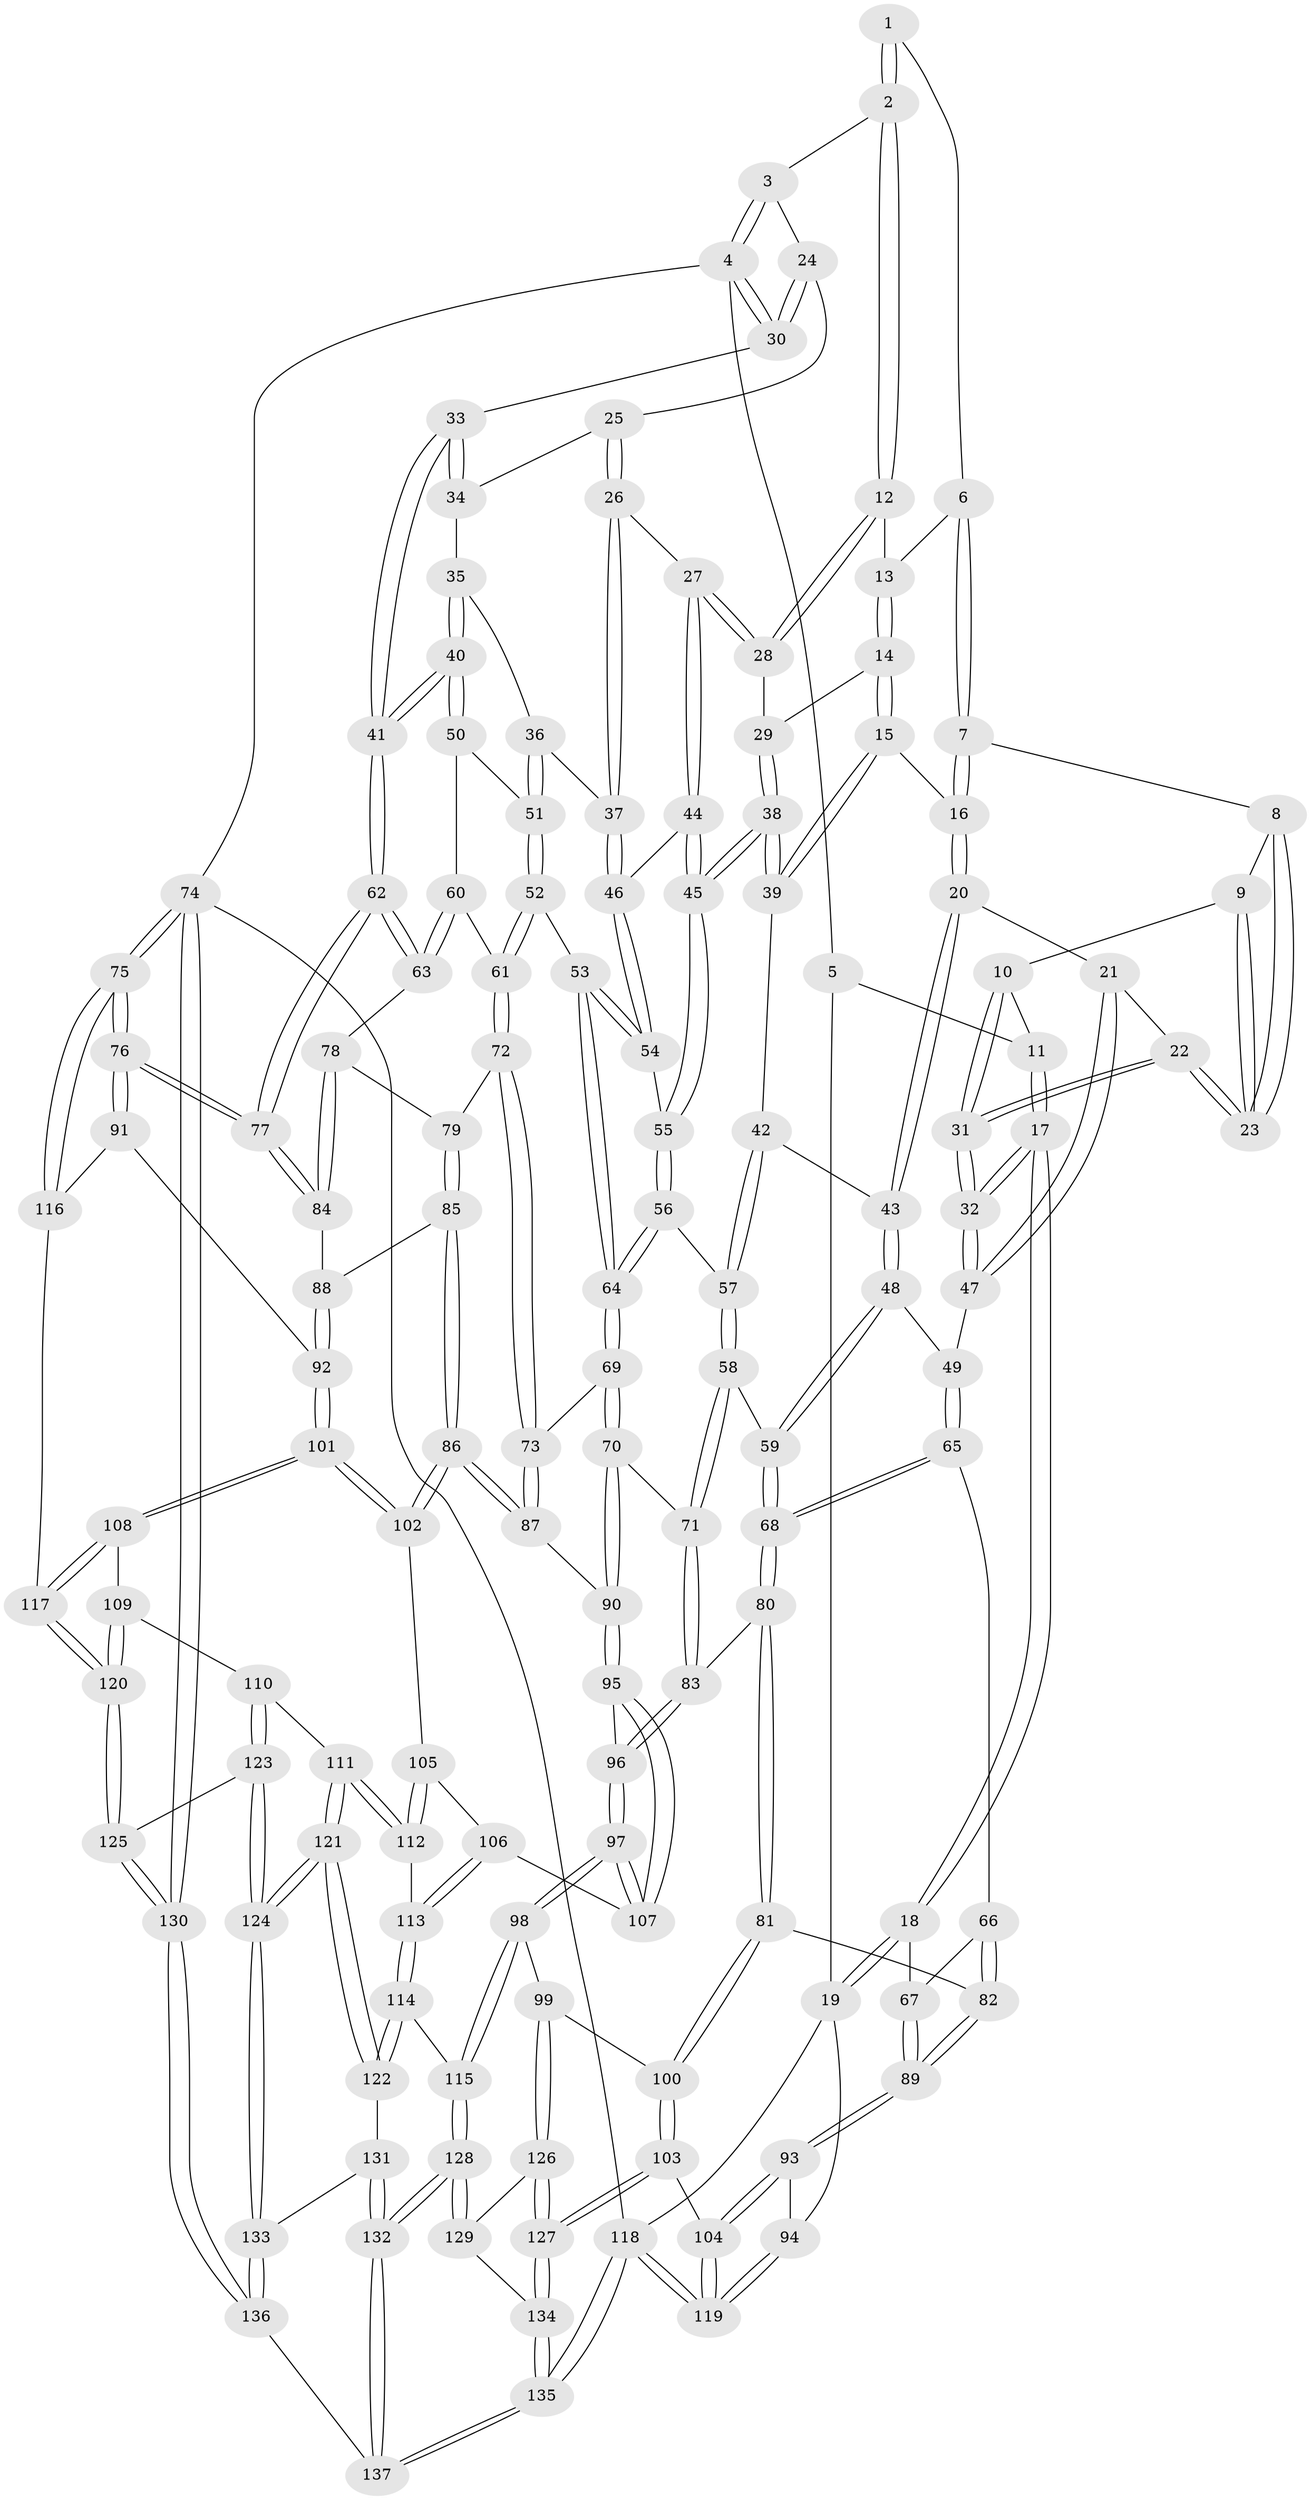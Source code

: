 // coarse degree distribution, {4: 0.14634146341463414, 3: 0.34146341463414637, 6: 0.12195121951219512, 8: 0.024390243902439025, 5: 0.12195121951219512, 2: 0.12195121951219512, 9: 0.04878048780487805, 1: 0.024390243902439025, 7: 0.04878048780487805}
// Generated by graph-tools (version 1.1) at 2025/06/03/04/25 22:06:52]
// undirected, 137 vertices, 339 edges
graph export_dot {
graph [start="1"]
  node [color=gray90,style=filled];
  1 [pos="+0.441314096641701+0"];
  2 [pos="+0.6412132915183373+0"];
  3 [pos="+0.8230298051831166+0"];
  4 [pos="+1+0"];
  5 [pos="+0.11533214323315773+0"];
  6 [pos="+0.40205507961833353+0.0015504262422587017"];
  7 [pos="+0.39396167429874307+0.02221500997549396"];
  8 [pos="+0.3629891147500641+0.036436144657158304"];
  9 [pos="+0.17962407760314317+0"];
  10 [pos="+0.1724114077961771+0"];
  11 [pos="+0.12206685591543913+0"];
  12 [pos="+0.6380266609988918+0"];
  13 [pos="+0.46190027354730695+0.034833589831499076"];
  14 [pos="+0.46653703746603264+0.11442628642874558"];
  15 [pos="+0.45870656355029094+0.11641710704413433"];
  16 [pos="+0.44183864432146425+0.1199584705559563"];
  17 [pos="+0+0.32169424724291684"];
  18 [pos="+0+0.3462476880944173"];
  19 [pos="+0+0.35032092937327797"];
  20 [pos="+0.36077778199370963+0.19115198750588908"];
  21 [pos="+0.31828850823065613+0.1765939836671758"];
  22 [pos="+0.3177643055511043+0.17617764473866085"];
  23 [pos="+0.3069324280569532+0.1369092329376919"];
  24 [pos="+0.82902975402291+0.07075432682110791"];
  25 [pos="+0.7952925544565417+0.11059339032690765"];
  26 [pos="+0.7600058481661972+0.12009930821941638"];
  27 [pos="+0.6582632638201057+0.06798926940305389"];
  28 [pos="+0.6423004429875825+0.04020998095176496"];
  29 [pos="+0.506196925802041+0.11288117110186535"];
  30 [pos="+1+0"];
  31 [pos="+0.07729246922882155+0.20712139281174585"];
  32 [pos="+0+0.30833247364512345"];
  33 [pos="+1+0.04315182250262104"];
  34 [pos="+0.8175189941276365+0.1175236148623519"];
  35 [pos="+0.8743976970963426+0.16370834658430483"];
  36 [pos="+0.8003712623333324+0.2624514845136643"];
  37 [pos="+0.7990737396115433+0.2623034082286153"];
  38 [pos="+0.5349968997279889+0.28798022739872003"];
  39 [pos="+0.5106354130237939+0.28794465463536356"];
  40 [pos="+1+0.1936827423935978"];
  41 [pos="+1+0.16001278862628507"];
  42 [pos="+0.4404451889270678+0.29001936572931575"];
  43 [pos="+0.41832471768887886+0.2897106845372931"];
  44 [pos="+0.6303795583432522+0.20693970108566592"];
  45 [pos="+0.5802822722959998+0.3026285315821234"];
  46 [pos="+0.7987121494205941+0.2625691143724046"];
  47 [pos="+0.24536578672651488+0.31772109332773313"];
  48 [pos="+0.36940747856825684+0.37543754662318807"];
  49 [pos="+0.3170102062425806+0.37960289722647367"];
  50 [pos="+0.9891983698954494+0.2841942748871719"];
  51 [pos="+0.9142604949266543+0.2964400799727325"];
  52 [pos="+0.8347342004054568+0.4364851770049543"];
  53 [pos="+0.7563803155064173+0.38150755212310516"];
  54 [pos="+0.7840323965698813+0.2801137836888655"];
  55 [pos="+0.5835739613995702+0.30799029256786736"];
  56 [pos="+0.5875598693474295+0.32302855155928406"];
  57 [pos="+0.5007267844922528+0.44425007478734213"];
  58 [pos="+0.48468762998830234+0.4708052749180804"];
  59 [pos="+0.3806983138851743+0.39866120263148314"];
  60 [pos="+0.9572448455620398+0.37335313867570075"];
  61 [pos="+0.8421021403340896+0.45998407495737886"];
  62 [pos="+1+0.4176359704302293"];
  63 [pos="+0.9267194612486914+0.4811680911439243"];
  64 [pos="+0.6604453590158991+0.4182102608190391"];
  65 [pos="+0.23034193985340226+0.4640037451753655"];
  66 [pos="+0.22956440404998216+0.46414567564271986"];
  67 [pos="+0.0560063998840078+0.4254620176807146"];
  68 [pos="+0.3445775641794205+0.5485593069323974"];
  69 [pos="+0.6555707765047034+0.5101958737533436"];
  70 [pos="+0.6326879099647532+0.5263373080257083"];
  71 [pos="+0.5112062913750964+0.5568573591662094"];
  72 [pos="+0.8444326984257283+0.4688984492657677"];
  73 [pos="+0.6782254492726717+0.5195506052011045"];
  74 [pos="+1+1"];
  75 [pos="+1+1"];
  76 [pos="+1+0.6963431735014438"];
  77 [pos="+1+0.5746512330227198"];
  78 [pos="+0.9149034392555372+0.4904985717230998"];
  79 [pos="+0.8557567408261065+0.48140845279547345"];
  80 [pos="+0.3508926941616571+0.5652891638417208"];
  81 [pos="+0.29406726605208416+0.6381469770363841"];
  82 [pos="+0.22098940459278374+0.6397304267408381"];
  83 [pos="+0.49621566915184384+0.5777144843185037"];
  84 [pos="+0.945144090380512+0.548603460572807"];
  85 [pos="+0.8112082521432809+0.6239799737962348"];
  86 [pos="+0.798309939414708+0.6405089328226153"];
  87 [pos="+0.7942593580345486+0.6376250265092658"];
  88 [pos="+0.9338620312566667+0.5863858696264674"];
  89 [pos="+0.19761955069122275+0.6484515732595693"];
  90 [pos="+0.6500619205817129+0.6433175184033686"];
  91 [pos="+1+0.7048183974536115"];
  92 [pos="+0.9923867249417866+0.7028087959053692"];
  93 [pos="+0.14134615795596214+0.7153730515488147"];
  94 [pos="+0+0.5713312008596431"];
  95 [pos="+0.6342063534994005+0.6928070308076945"];
  96 [pos="+0.4984125655463245+0.6103534378701254"];
  97 [pos="+0.4583185960578964+0.76111993021315"];
  98 [pos="+0.44288818371876226+0.7877358874668655"];
  99 [pos="+0.4204765629958088+0.7889887050593029"];
  100 [pos="+0.3820435043499324+0.7749077750837229"];
  101 [pos="+0.8716989728311727+0.7264393667544861"];
  102 [pos="+0.8016681931365947+0.6647232255324387"];
  103 [pos="+0.1618912542797263+0.8443047752205605"];
  104 [pos="+0.15437118532282898+0.8412343930031805"];
  105 [pos="+0.7917054499725353+0.6726822628520205"];
  106 [pos="+0.6606832466372942+0.7335671735155461"];
  107 [pos="+0.640545791366386+0.7135975951694947"];
  108 [pos="+0.8588460542947612+0.8062162901029962"];
  109 [pos="+0.8433822851754422+0.8178185607343356"];
  110 [pos="+0.7664403080225367+0.8493523320894975"];
  111 [pos="+0.7431854945061206+0.842811818004549"];
  112 [pos="+0.7332372253691616+0.8355413575185077"];
  113 [pos="+0.6625666430578913+0.8132568056236684"];
  114 [pos="+0.5913657108790771+0.8667127639553963"];
  115 [pos="+0.47108999630932846+0.8177842662885427"];
  116 [pos="+0.9460064943846339+0.8692474873585615"];
  117 [pos="+0.9195547704688212+0.8586557117847874"];
  118 [pos="+0+1"];
  119 [pos="+0+1"];
  120 [pos="+0.8501846133922931+0.9394056168795804"];
  121 [pos="+0.6953223660254748+0.9574852408652961"];
  122 [pos="+0.5926295139581432+0.8722357584834539"];
  123 [pos="+0.7885409799497362+0.9190786218396007"];
  124 [pos="+0.707377529571504+0.9859554129614194"];
  125 [pos="+0.8442369000288226+0.9563714017196353"];
  126 [pos="+0.35939510798832264+0.9031289848109727"];
  127 [pos="+0.22270069273568052+0.9235330260521669"];
  128 [pos="+0.452739041745118+1"];
  129 [pos="+0.36570254974993804+0.9535451507550946"];
  130 [pos="+1+1"];
  131 [pos="+0.5873095015869816+0.8984412063212458"];
  132 [pos="+0.4781604954989945+1"];
  133 [pos="+0.7042424564752795+1"];
  134 [pos="+0.24508142056001703+0.9922519390293938"];
  135 [pos="+0.25465699558336347+1"];
  136 [pos="+0.7109998512691525+1"];
  137 [pos="+0.48156980673085054+1"];
  1 -- 2;
  1 -- 2;
  1 -- 6;
  2 -- 3;
  2 -- 12;
  2 -- 12;
  3 -- 4;
  3 -- 4;
  3 -- 24;
  4 -- 5;
  4 -- 30;
  4 -- 30;
  4 -- 74;
  5 -- 11;
  5 -- 19;
  6 -- 7;
  6 -- 7;
  6 -- 13;
  7 -- 8;
  7 -- 16;
  7 -- 16;
  8 -- 9;
  8 -- 23;
  8 -- 23;
  9 -- 10;
  9 -- 23;
  9 -- 23;
  10 -- 11;
  10 -- 31;
  10 -- 31;
  11 -- 17;
  11 -- 17;
  12 -- 13;
  12 -- 28;
  12 -- 28;
  13 -- 14;
  13 -- 14;
  14 -- 15;
  14 -- 15;
  14 -- 29;
  15 -- 16;
  15 -- 39;
  15 -- 39;
  16 -- 20;
  16 -- 20;
  17 -- 18;
  17 -- 18;
  17 -- 32;
  17 -- 32;
  18 -- 19;
  18 -- 19;
  18 -- 67;
  19 -- 94;
  19 -- 118;
  20 -- 21;
  20 -- 43;
  20 -- 43;
  21 -- 22;
  21 -- 47;
  21 -- 47;
  22 -- 23;
  22 -- 23;
  22 -- 31;
  22 -- 31;
  24 -- 25;
  24 -- 30;
  24 -- 30;
  25 -- 26;
  25 -- 26;
  25 -- 34;
  26 -- 27;
  26 -- 37;
  26 -- 37;
  27 -- 28;
  27 -- 28;
  27 -- 44;
  27 -- 44;
  28 -- 29;
  29 -- 38;
  29 -- 38;
  30 -- 33;
  31 -- 32;
  31 -- 32;
  32 -- 47;
  32 -- 47;
  33 -- 34;
  33 -- 34;
  33 -- 41;
  33 -- 41;
  34 -- 35;
  35 -- 36;
  35 -- 40;
  35 -- 40;
  36 -- 37;
  36 -- 51;
  36 -- 51;
  37 -- 46;
  37 -- 46;
  38 -- 39;
  38 -- 39;
  38 -- 45;
  38 -- 45;
  39 -- 42;
  40 -- 41;
  40 -- 41;
  40 -- 50;
  40 -- 50;
  41 -- 62;
  41 -- 62;
  42 -- 43;
  42 -- 57;
  42 -- 57;
  43 -- 48;
  43 -- 48;
  44 -- 45;
  44 -- 45;
  44 -- 46;
  45 -- 55;
  45 -- 55;
  46 -- 54;
  46 -- 54;
  47 -- 49;
  48 -- 49;
  48 -- 59;
  48 -- 59;
  49 -- 65;
  49 -- 65;
  50 -- 51;
  50 -- 60;
  51 -- 52;
  51 -- 52;
  52 -- 53;
  52 -- 61;
  52 -- 61;
  53 -- 54;
  53 -- 54;
  53 -- 64;
  53 -- 64;
  54 -- 55;
  55 -- 56;
  55 -- 56;
  56 -- 57;
  56 -- 64;
  56 -- 64;
  57 -- 58;
  57 -- 58;
  58 -- 59;
  58 -- 71;
  58 -- 71;
  59 -- 68;
  59 -- 68;
  60 -- 61;
  60 -- 63;
  60 -- 63;
  61 -- 72;
  61 -- 72;
  62 -- 63;
  62 -- 63;
  62 -- 77;
  62 -- 77;
  63 -- 78;
  64 -- 69;
  64 -- 69;
  65 -- 66;
  65 -- 68;
  65 -- 68;
  66 -- 67;
  66 -- 82;
  66 -- 82;
  67 -- 89;
  67 -- 89;
  68 -- 80;
  68 -- 80;
  69 -- 70;
  69 -- 70;
  69 -- 73;
  70 -- 71;
  70 -- 90;
  70 -- 90;
  71 -- 83;
  71 -- 83;
  72 -- 73;
  72 -- 73;
  72 -- 79;
  73 -- 87;
  73 -- 87;
  74 -- 75;
  74 -- 75;
  74 -- 130;
  74 -- 130;
  74 -- 118;
  75 -- 76;
  75 -- 76;
  75 -- 116;
  75 -- 116;
  76 -- 77;
  76 -- 77;
  76 -- 91;
  76 -- 91;
  77 -- 84;
  77 -- 84;
  78 -- 79;
  78 -- 84;
  78 -- 84;
  79 -- 85;
  79 -- 85;
  80 -- 81;
  80 -- 81;
  80 -- 83;
  81 -- 82;
  81 -- 100;
  81 -- 100;
  82 -- 89;
  82 -- 89;
  83 -- 96;
  83 -- 96;
  84 -- 88;
  85 -- 86;
  85 -- 86;
  85 -- 88;
  86 -- 87;
  86 -- 87;
  86 -- 102;
  86 -- 102;
  87 -- 90;
  88 -- 92;
  88 -- 92;
  89 -- 93;
  89 -- 93;
  90 -- 95;
  90 -- 95;
  91 -- 92;
  91 -- 116;
  92 -- 101;
  92 -- 101;
  93 -- 94;
  93 -- 104;
  93 -- 104;
  94 -- 119;
  94 -- 119;
  95 -- 96;
  95 -- 107;
  95 -- 107;
  96 -- 97;
  96 -- 97;
  97 -- 98;
  97 -- 98;
  97 -- 107;
  97 -- 107;
  98 -- 99;
  98 -- 115;
  98 -- 115;
  99 -- 100;
  99 -- 126;
  99 -- 126;
  100 -- 103;
  100 -- 103;
  101 -- 102;
  101 -- 102;
  101 -- 108;
  101 -- 108;
  102 -- 105;
  103 -- 104;
  103 -- 127;
  103 -- 127;
  104 -- 119;
  104 -- 119;
  105 -- 106;
  105 -- 112;
  105 -- 112;
  106 -- 107;
  106 -- 113;
  106 -- 113;
  108 -- 109;
  108 -- 117;
  108 -- 117;
  109 -- 110;
  109 -- 120;
  109 -- 120;
  110 -- 111;
  110 -- 123;
  110 -- 123;
  111 -- 112;
  111 -- 112;
  111 -- 121;
  111 -- 121;
  112 -- 113;
  113 -- 114;
  113 -- 114;
  114 -- 115;
  114 -- 122;
  114 -- 122;
  115 -- 128;
  115 -- 128;
  116 -- 117;
  117 -- 120;
  117 -- 120;
  118 -- 119;
  118 -- 119;
  118 -- 135;
  118 -- 135;
  120 -- 125;
  120 -- 125;
  121 -- 122;
  121 -- 122;
  121 -- 124;
  121 -- 124;
  122 -- 131;
  123 -- 124;
  123 -- 124;
  123 -- 125;
  124 -- 133;
  124 -- 133;
  125 -- 130;
  125 -- 130;
  126 -- 127;
  126 -- 127;
  126 -- 129;
  127 -- 134;
  127 -- 134;
  128 -- 129;
  128 -- 129;
  128 -- 132;
  128 -- 132;
  129 -- 134;
  130 -- 136;
  130 -- 136;
  131 -- 132;
  131 -- 132;
  131 -- 133;
  132 -- 137;
  132 -- 137;
  133 -- 136;
  133 -- 136;
  134 -- 135;
  134 -- 135;
  135 -- 137;
  135 -- 137;
  136 -- 137;
}
